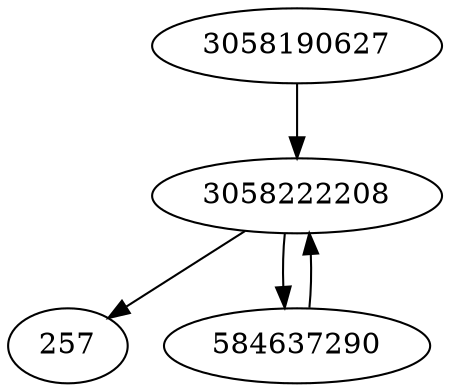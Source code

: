 strict digraph  {
3058222208;
257;
584637290;
3058190627;
3058222208 -> 584637290;
3058222208 -> 257;
584637290 -> 3058222208;
3058190627 -> 3058222208;
}
